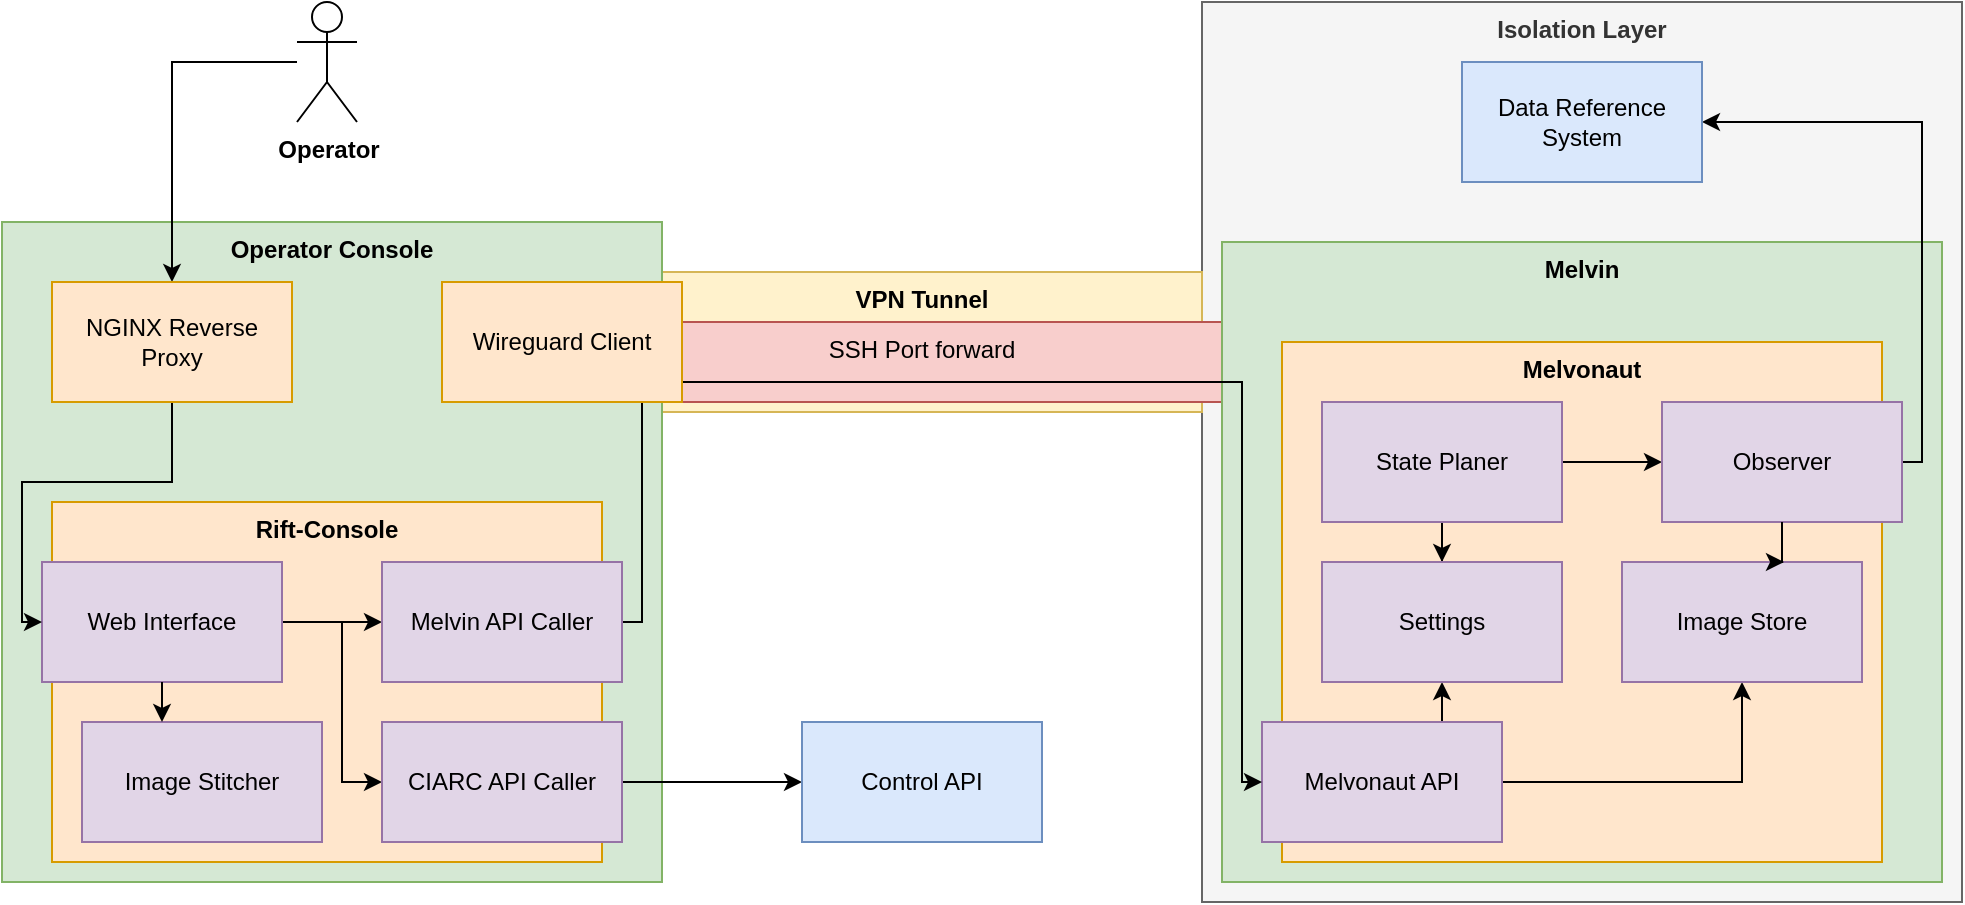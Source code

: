 <mxfile version="26.1.1">
  <diagram name="Page-1" id="3E6D1aD_RhXl9WgMgYcO">
    <mxGraphModel dx="989" dy="610" grid="1" gridSize="10" guides="1" tooltips="1" connect="1" arrows="1" fold="1" page="1" pageScale="1" pageWidth="850" pageHeight="1100" math="0" shadow="0">
      <root>
        <mxCell id="0" />
        <mxCell id="1" parent="0" />
        <mxCell id="xWEbj-0tm2tkQ6HOWD4L-3" value="&lt;b&gt;Isolation Layer&lt;/b&gt;" style="rounded=0;whiteSpace=wrap;html=1;verticalAlign=top;fillColor=#f5f5f5;fontColor=#333333;strokeColor=#666666;" vertex="1" parent="1">
          <mxGeometry x="650" y="40" width="380" height="450" as="geometry" />
        </mxCell>
        <mxCell id="xWEbj-0tm2tkQ6HOWD4L-24" value="&lt;b&gt;VPN Tunnel&lt;/b&gt;" style="rounded=0;whiteSpace=wrap;html=1;verticalAlign=top;fillColor=#fff2cc;strokeColor=#d6b656;" vertex="1" parent="1">
          <mxGeometry x="370" y="175" width="280" height="70" as="geometry" />
        </mxCell>
        <mxCell id="xWEbj-0tm2tkQ6HOWD4L-26" value="SSH Port forward" style="rounded=0;whiteSpace=wrap;html=1;verticalAlign=top;fillColor=#f8cecc;strokeColor=#b85450;" vertex="1" parent="1">
          <mxGeometry x="350" y="200" width="320" height="40" as="geometry" />
        </mxCell>
        <mxCell id="xWEbj-0tm2tkQ6HOWD4L-6" value="&lt;b&gt;Operator Console&lt;/b&gt;" style="rounded=0;whiteSpace=wrap;html=1;verticalAlign=top;fillColor=#d5e8d4;strokeColor=#82b366;" vertex="1" parent="1">
          <mxGeometry x="50" y="150" width="330" height="330" as="geometry" />
        </mxCell>
        <mxCell id="xWEbj-0tm2tkQ6HOWD4L-1" value="&lt;b&gt;Rift-Console&lt;/b&gt;" style="rounded=0;whiteSpace=wrap;html=1;verticalAlign=top;fillColor=#ffe6cc;strokeColor=#d79b00;" vertex="1" parent="1">
          <mxGeometry x="75" y="290" width="275" height="180" as="geometry" />
        </mxCell>
        <mxCell id="xWEbj-0tm2tkQ6HOWD4L-2" value="&lt;b&gt;Melvin&lt;/b&gt;" style="rounded=0;whiteSpace=wrap;html=1;verticalAlign=top;fillColor=#d5e8d4;strokeColor=#82b366;" vertex="1" parent="1">
          <mxGeometry x="660" y="160" width="360" height="320" as="geometry" />
        </mxCell>
        <mxCell id="xWEbj-0tm2tkQ6HOWD4L-5" value="&lt;b&gt;Melvonaut&lt;/b&gt;" style="rounded=0;whiteSpace=wrap;html=1;verticalAlign=top;fillColor=#ffe6cc;strokeColor=#d79b00;" vertex="1" parent="1">
          <mxGeometry x="690" y="210" width="300" height="260" as="geometry" />
        </mxCell>
        <mxCell id="xWEbj-0tm2tkQ6HOWD4L-29" style="edgeStyle=orthogonalEdgeStyle;rounded=0;orthogonalLoop=1;jettySize=auto;html=1;entryX=0.5;entryY=0;entryDx=0;entryDy=0;" edge="1" parent="1" source="xWEbj-0tm2tkQ6HOWD4L-7" target="xWEbj-0tm2tkQ6HOWD4L-22">
          <mxGeometry relative="1" as="geometry" />
        </mxCell>
        <mxCell id="xWEbj-0tm2tkQ6HOWD4L-7" value="&lt;b&gt;Operator&lt;/b&gt;" style="shape=umlActor;verticalLabelPosition=bottom;verticalAlign=top;html=1;outlineConnect=0;" vertex="1" parent="1">
          <mxGeometry x="197.5" y="40" width="30" height="60" as="geometry" />
        </mxCell>
        <mxCell id="xWEbj-0tm2tkQ6HOWD4L-36" style="edgeStyle=orthogonalEdgeStyle;rounded=0;orthogonalLoop=1;jettySize=auto;html=1;" edge="1" parent="1" source="xWEbj-0tm2tkQ6HOWD4L-9" target="xWEbj-0tm2tkQ6HOWD4L-11">
          <mxGeometry relative="1" as="geometry" />
        </mxCell>
        <mxCell id="xWEbj-0tm2tkQ6HOWD4L-37" style="edgeStyle=orthogonalEdgeStyle;rounded=0;orthogonalLoop=1;jettySize=auto;html=1;" edge="1" parent="1" source="xWEbj-0tm2tkQ6HOWD4L-9" target="xWEbj-0tm2tkQ6HOWD4L-12">
          <mxGeometry relative="1" as="geometry" />
        </mxCell>
        <mxCell id="xWEbj-0tm2tkQ6HOWD4L-9" value="State Planer" style="rounded=0;whiteSpace=wrap;html=1;fillColor=#e1d5e7;strokeColor=#9673a6;" vertex="1" parent="1">
          <mxGeometry x="710" y="240" width="120" height="60" as="geometry" />
        </mxCell>
        <mxCell id="xWEbj-0tm2tkQ6HOWD4L-34" style="edgeStyle=orthogonalEdgeStyle;rounded=0;orthogonalLoop=1;jettySize=auto;html=1;entryX=0.5;entryY=1;entryDx=0;entryDy=0;" edge="1" parent="1" source="xWEbj-0tm2tkQ6HOWD4L-10" target="xWEbj-0tm2tkQ6HOWD4L-13">
          <mxGeometry relative="1" as="geometry" />
        </mxCell>
        <mxCell id="xWEbj-0tm2tkQ6HOWD4L-35" style="edgeStyle=orthogonalEdgeStyle;rounded=0;orthogonalLoop=1;jettySize=auto;html=1;entryX=0.5;entryY=1;entryDx=0;entryDy=0;" edge="1" parent="1" source="xWEbj-0tm2tkQ6HOWD4L-10" target="xWEbj-0tm2tkQ6HOWD4L-11">
          <mxGeometry relative="1" as="geometry">
            <Array as="points">
              <mxPoint x="770" y="390" />
              <mxPoint x="770" y="390" />
            </Array>
          </mxGeometry>
        </mxCell>
        <mxCell id="xWEbj-0tm2tkQ6HOWD4L-10" value="Melvonaut API" style="rounded=0;whiteSpace=wrap;html=1;fillColor=#e1d5e7;strokeColor=#9673a6;" vertex="1" parent="1">
          <mxGeometry x="680" y="400" width="120" height="60" as="geometry" />
        </mxCell>
        <mxCell id="xWEbj-0tm2tkQ6HOWD4L-11" value="Settings" style="rounded=0;whiteSpace=wrap;html=1;fillColor=#e1d5e7;strokeColor=#9673a6;" vertex="1" parent="1">
          <mxGeometry x="710" y="320" width="120" height="60" as="geometry" />
        </mxCell>
        <mxCell id="xWEbj-0tm2tkQ6HOWD4L-33" style="edgeStyle=orthogonalEdgeStyle;rounded=0;orthogonalLoop=1;jettySize=auto;html=1;entryX=1;entryY=0.5;entryDx=0;entryDy=0;" edge="1" parent="1" source="xWEbj-0tm2tkQ6HOWD4L-12" target="xWEbj-0tm2tkQ6HOWD4L-18">
          <mxGeometry relative="1" as="geometry">
            <Array as="points">
              <mxPoint x="1010" y="270" />
              <mxPoint x="1010" y="100" />
            </Array>
          </mxGeometry>
        </mxCell>
        <mxCell id="xWEbj-0tm2tkQ6HOWD4L-12" value="Observer" style="rounded=0;whiteSpace=wrap;html=1;fillColor=#e1d5e7;strokeColor=#9673a6;" vertex="1" parent="1">
          <mxGeometry x="880" y="240" width="120" height="60" as="geometry" />
        </mxCell>
        <mxCell id="xWEbj-0tm2tkQ6HOWD4L-13" value="Image Store" style="rounded=0;whiteSpace=wrap;html=1;fillColor=#e1d5e7;strokeColor=#9673a6;" vertex="1" parent="1">
          <mxGeometry x="860" y="320" width="120" height="60" as="geometry" />
        </mxCell>
        <mxCell id="xWEbj-0tm2tkQ6HOWD4L-39" style="edgeStyle=orthogonalEdgeStyle;rounded=0;orthogonalLoop=1;jettySize=auto;html=1;entryX=0;entryY=0.5;entryDx=0;entryDy=0;" edge="1" parent="1" source="xWEbj-0tm2tkQ6HOWD4L-15" target="xWEbj-0tm2tkQ6HOWD4L-16">
          <mxGeometry relative="1" as="geometry">
            <Array as="points">
              <mxPoint x="220" y="350" />
              <mxPoint x="220" y="430" />
            </Array>
          </mxGeometry>
        </mxCell>
        <mxCell id="xWEbj-0tm2tkQ6HOWD4L-40" style="edgeStyle=orthogonalEdgeStyle;rounded=0;orthogonalLoop=1;jettySize=auto;html=1;" edge="1" parent="1" source="xWEbj-0tm2tkQ6HOWD4L-15" target="xWEbj-0tm2tkQ6HOWD4L-20">
          <mxGeometry relative="1" as="geometry" />
        </mxCell>
        <mxCell id="xWEbj-0tm2tkQ6HOWD4L-15" value="Web Interface" style="rounded=0;whiteSpace=wrap;html=1;fillColor=#e1d5e7;strokeColor=#9673a6;" vertex="1" parent="1">
          <mxGeometry x="70" y="320" width="120" height="60" as="geometry" />
        </mxCell>
        <mxCell id="xWEbj-0tm2tkQ6HOWD4L-31" style="edgeStyle=orthogonalEdgeStyle;rounded=0;orthogonalLoop=1;jettySize=auto;html=1;entryX=0;entryY=0.5;entryDx=0;entryDy=0;" edge="1" parent="1" source="xWEbj-0tm2tkQ6HOWD4L-16" target="xWEbj-0tm2tkQ6HOWD4L-19">
          <mxGeometry relative="1" as="geometry" />
        </mxCell>
        <mxCell id="xWEbj-0tm2tkQ6HOWD4L-16" value="CIARC API Caller" style="rounded=0;whiteSpace=wrap;html=1;fillColor=#e1d5e7;strokeColor=#9673a6;" vertex="1" parent="1">
          <mxGeometry x="240" y="400" width="120" height="60" as="geometry" />
        </mxCell>
        <mxCell id="xWEbj-0tm2tkQ6HOWD4L-18" value="Data Reference System" style="rounded=0;whiteSpace=wrap;html=1;fillColor=#dae8fc;strokeColor=#6c8ebf;" vertex="1" parent="1">
          <mxGeometry x="780" y="70" width="120" height="60" as="geometry" />
        </mxCell>
        <mxCell id="xWEbj-0tm2tkQ6HOWD4L-19" value="Control API" style="rounded=0;whiteSpace=wrap;html=1;fillColor=#dae8fc;strokeColor=#6c8ebf;" vertex="1" parent="1">
          <mxGeometry x="450" y="400" width="120" height="60" as="geometry" />
        </mxCell>
        <mxCell id="xWEbj-0tm2tkQ6HOWD4L-32" style="edgeStyle=orthogonalEdgeStyle;rounded=0;orthogonalLoop=1;jettySize=auto;html=1;entryX=0;entryY=0.5;entryDx=0;entryDy=0;exitX=1;exitY=0.5;exitDx=0;exitDy=0;" edge="1" parent="1" source="xWEbj-0tm2tkQ6HOWD4L-20" target="xWEbj-0tm2tkQ6HOWD4L-10">
          <mxGeometry relative="1" as="geometry">
            <Array as="points">
              <mxPoint x="370" y="350" />
              <mxPoint x="370" y="230" />
              <mxPoint x="670" y="230" />
              <mxPoint x="670" y="430" />
            </Array>
          </mxGeometry>
        </mxCell>
        <mxCell id="xWEbj-0tm2tkQ6HOWD4L-20" value="Melvin API Caller" style="rounded=0;whiteSpace=wrap;html=1;fillColor=#e1d5e7;strokeColor=#9673a6;" vertex="1" parent="1">
          <mxGeometry x="240" y="320" width="120" height="60" as="geometry" />
        </mxCell>
        <mxCell id="xWEbj-0tm2tkQ6HOWD4L-21" value="Image Stitcher" style="rounded=0;whiteSpace=wrap;html=1;fillColor=#e1d5e7;strokeColor=#9673a6;" vertex="1" parent="1">
          <mxGeometry x="90" y="400" width="120" height="60" as="geometry" />
        </mxCell>
        <mxCell id="xWEbj-0tm2tkQ6HOWD4L-30" style="edgeStyle=orthogonalEdgeStyle;rounded=0;orthogonalLoop=1;jettySize=auto;html=1;entryX=0;entryY=0.5;entryDx=0;entryDy=0;" edge="1" parent="1" source="xWEbj-0tm2tkQ6HOWD4L-22" target="xWEbj-0tm2tkQ6HOWD4L-15">
          <mxGeometry relative="1" as="geometry">
            <Array as="points">
              <mxPoint x="135" y="280" />
              <mxPoint x="60" y="280" />
              <mxPoint x="60" y="350" />
            </Array>
          </mxGeometry>
        </mxCell>
        <mxCell id="xWEbj-0tm2tkQ6HOWD4L-22" value="NGINX Reverse Proxy" style="rounded=0;whiteSpace=wrap;html=1;fillColor=#ffe6cc;strokeColor=#d79b00;" vertex="1" parent="1">
          <mxGeometry x="75" y="180" width="120" height="60" as="geometry" />
        </mxCell>
        <mxCell id="xWEbj-0tm2tkQ6HOWD4L-25" value="Wireguard Client" style="rounded=0;whiteSpace=wrap;html=1;fillColor=#ffe6cc;strokeColor=#d79b00;" vertex="1" parent="1">
          <mxGeometry x="270" y="180" width="120" height="60" as="geometry" />
        </mxCell>
        <mxCell id="xWEbj-0tm2tkQ6HOWD4L-38" style="edgeStyle=orthogonalEdgeStyle;rounded=0;orthogonalLoop=1;jettySize=auto;html=1;entryX=0.675;entryY=0.002;entryDx=0;entryDy=0;entryPerimeter=0;" edge="1" parent="1" source="xWEbj-0tm2tkQ6HOWD4L-12" target="xWEbj-0tm2tkQ6HOWD4L-13">
          <mxGeometry relative="1" as="geometry" />
        </mxCell>
        <mxCell id="xWEbj-0tm2tkQ6HOWD4L-42" style="edgeStyle=orthogonalEdgeStyle;rounded=0;orthogonalLoop=1;jettySize=auto;html=1;entryX=0.33;entryY=-0.004;entryDx=0;entryDy=0;entryPerimeter=0;" edge="1" parent="1" source="xWEbj-0tm2tkQ6HOWD4L-15" target="xWEbj-0tm2tkQ6HOWD4L-21">
          <mxGeometry relative="1" as="geometry" />
        </mxCell>
      </root>
    </mxGraphModel>
  </diagram>
</mxfile>
